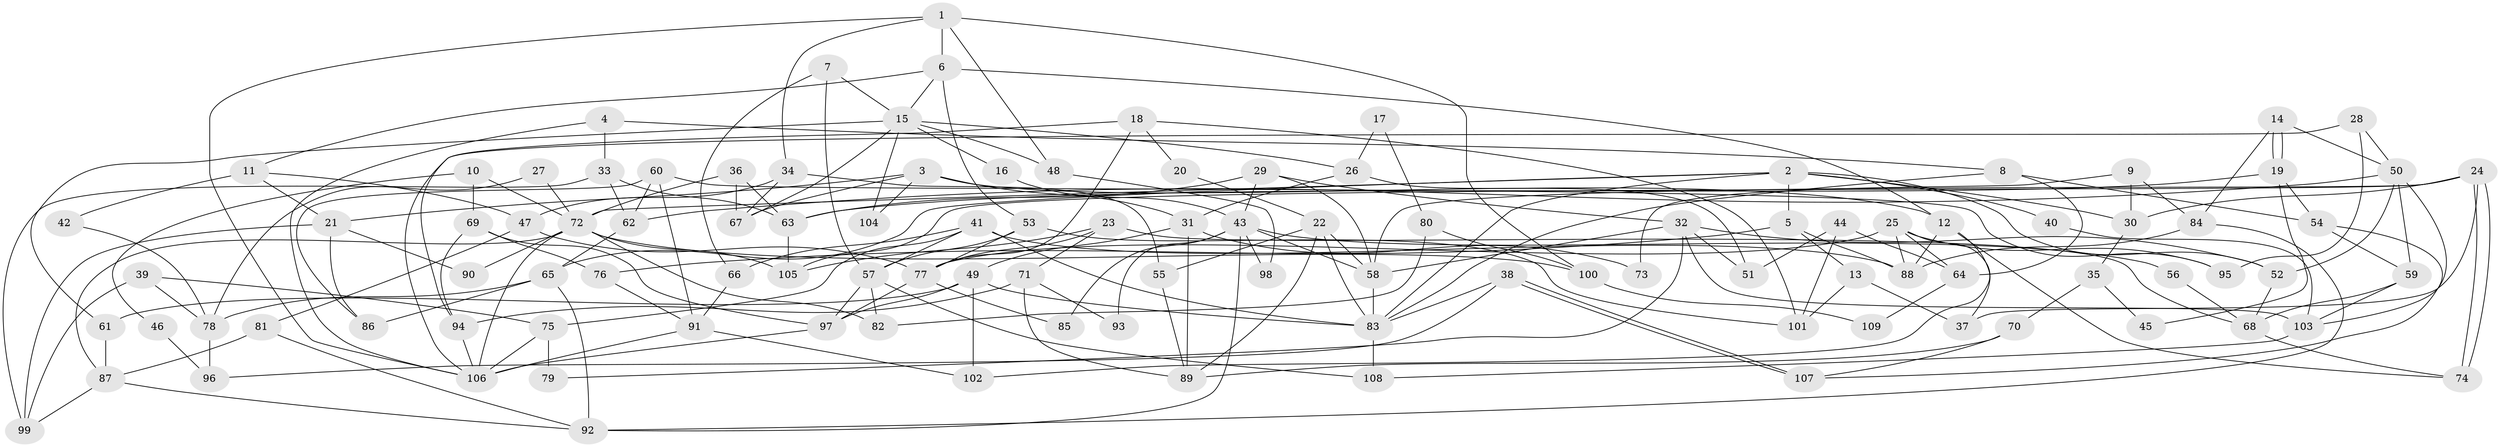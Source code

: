 // coarse degree distribution, {7: 0.06153846153846154, 9: 0.046153846153846156, 8: 0.07692307692307693, 5: 0.18461538461538463, 6: 0.15384615384615385, 3: 0.15384615384615385, 2: 0.12307692307692308, 4: 0.15384615384615385, 11: 0.046153846153846156}
// Generated by graph-tools (version 1.1) at 2025/41/03/06/25 10:41:59]
// undirected, 109 vertices, 218 edges
graph export_dot {
graph [start="1"]
  node [color=gray90,style=filled];
  1;
  2;
  3;
  4;
  5;
  6;
  7;
  8;
  9;
  10;
  11;
  12;
  13;
  14;
  15;
  16;
  17;
  18;
  19;
  20;
  21;
  22;
  23;
  24;
  25;
  26;
  27;
  28;
  29;
  30;
  31;
  32;
  33;
  34;
  35;
  36;
  37;
  38;
  39;
  40;
  41;
  42;
  43;
  44;
  45;
  46;
  47;
  48;
  49;
  50;
  51;
  52;
  53;
  54;
  55;
  56;
  57;
  58;
  59;
  60;
  61;
  62;
  63;
  64;
  65;
  66;
  67;
  68;
  69;
  70;
  71;
  72;
  73;
  74;
  75;
  76;
  77;
  78;
  79;
  80;
  81;
  82;
  83;
  84;
  85;
  86;
  87;
  88;
  89;
  90;
  91;
  92;
  93;
  94;
  95;
  96;
  97;
  98;
  99;
  100;
  101;
  102;
  103;
  104;
  105;
  106;
  107;
  108;
  109;
  1 -- 6;
  1 -- 106;
  1 -- 34;
  1 -- 48;
  1 -- 100;
  2 -- 5;
  2 -- 72;
  2 -- 30;
  2 -- 40;
  2 -- 52;
  2 -- 65;
  2 -- 83;
  3 -- 67;
  3 -- 12;
  3 -- 21;
  3 -- 31;
  3 -- 104;
  4 -- 106;
  4 -- 8;
  4 -- 33;
  5 -- 76;
  5 -- 13;
  5 -- 88;
  6 -- 53;
  6 -- 15;
  6 -- 11;
  6 -- 12;
  7 -- 57;
  7 -- 15;
  7 -- 66;
  8 -- 83;
  8 -- 54;
  8 -- 64;
  9 -- 84;
  9 -- 30;
  9 -- 73;
  10 -- 69;
  10 -- 72;
  10 -- 46;
  11 -- 21;
  11 -- 42;
  11 -- 47;
  12 -- 88;
  12 -- 74;
  12 -- 102;
  13 -- 37;
  13 -- 101;
  14 -- 50;
  14 -- 19;
  14 -- 19;
  14 -- 84;
  15 -- 67;
  15 -- 61;
  15 -- 16;
  15 -- 26;
  15 -- 48;
  15 -- 104;
  16 -- 43;
  17 -- 26;
  17 -- 80;
  18 -- 101;
  18 -- 94;
  18 -- 20;
  18 -- 77;
  19 -- 63;
  19 -- 45;
  19 -- 54;
  20 -- 22;
  21 -- 86;
  21 -- 90;
  21 -- 99;
  22 -- 83;
  22 -- 58;
  22 -- 55;
  22 -- 89;
  23 -- 77;
  23 -- 68;
  23 -- 71;
  23 -- 105;
  24 -- 105;
  24 -- 74;
  24 -- 74;
  24 -- 30;
  24 -- 37;
  24 -- 58;
  25 -- 88;
  25 -- 77;
  25 -- 37;
  25 -- 64;
  25 -- 95;
  26 -- 31;
  26 -- 51;
  27 -- 72;
  27 -- 78;
  28 -- 95;
  28 -- 50;
  28 -- 106;
  29 -- 32;
  29 -- 58;
  29 -- 43;
  29 -- 63;
  30 -- 35;
  31 -- 49;
  31 -- 73;
  31 -- 89;
  32 -- 58;
  32 -- 52;
  32 -- 51;
  32 -- 79;
  32 -- 103;
  33 -- 99;
  33 -- 62;
  33 -- 63;
  34 -- 55;
  34 -- 47;
  34 -- 67;
  35 -- 70;
  35 -- 45;
  36 -- 72;
  36 -- 63;
  36 -- 67;
  38 -- 83;
  38 -- 107;
  38 -- 107;
  38 -- 96;
  39 -- 99;
  39 -- 75;
  39 -- 78;
  40 -- 103;
  41 -- 57;
  41 -- 83;
  41 -- 66;
  41 -- 75;
  41 -- 88;
  42 -- 78;
  43 -- 92;
  43 -- 56;
  43 -- 58;
  43 -- 85;
  43 -- 93;
  43 -- 98;
  44 -- 64;
  44 -- 51;
  44 -- 101;
  46 -- 96;
  47 -- 77;
  47 -- 81;
  48 -- 98;
  49 -- 102;
  49 -- 83;
  49 -- 61;
  49 -- 97;
  50 -- 62;
  50 -- 52;
  50 -- 59;
  50 -- 103;
  52 -- 68;
  53 -- 77;
  53 -- 57;
  53 -- 101;
  54 -- 59;
  54 -- 107;
  55 -- 89;
  56 -- 68;
  57 -- 108;
  57 -- 97;
  57 -- 82;
  58 -- 83;
  59 -- 103;
  59 -- 68;
  60 -- 62;
  60 -- 91;
  60 -- 86;
  60 -- 95;
  61 -- 87;
  62 -- 65;
  63 -- 105;
  64 -- 109;
  65 -- 92;
  65 -- 78;
  65 -- 86;
  66 -- 91;
  68 -- 74;
  69 -- 94;
  69 -- 97;
  69 -- 76;
  70 -- 89;
  70 -- 107;
  71 -- 89;
  71 -- 93;
  71 -- 94;
  72 -- 105;
  72 -- 106;
  72 -- 82;
  72 -- 87;
  72 -- 90;
  72 -- 100;
  75 -- 106;
  75 -- 79;
  76 -- 91;
  77 -- 85;
  77 -- 97;
  78 -- 96;
  80 -- 100;
  80 -- 82;
  81 -- 87;
  81 -- 92;
  83 -- 108;
  84 -- 88;
  84 -- 92;
  87 -- 92;
  87 -- 99;
  91 -- 106;
  91 -- 102;
  94 -- 106;
  97 -- 106;
  100 -- 109;
  103 -- 108;
}
